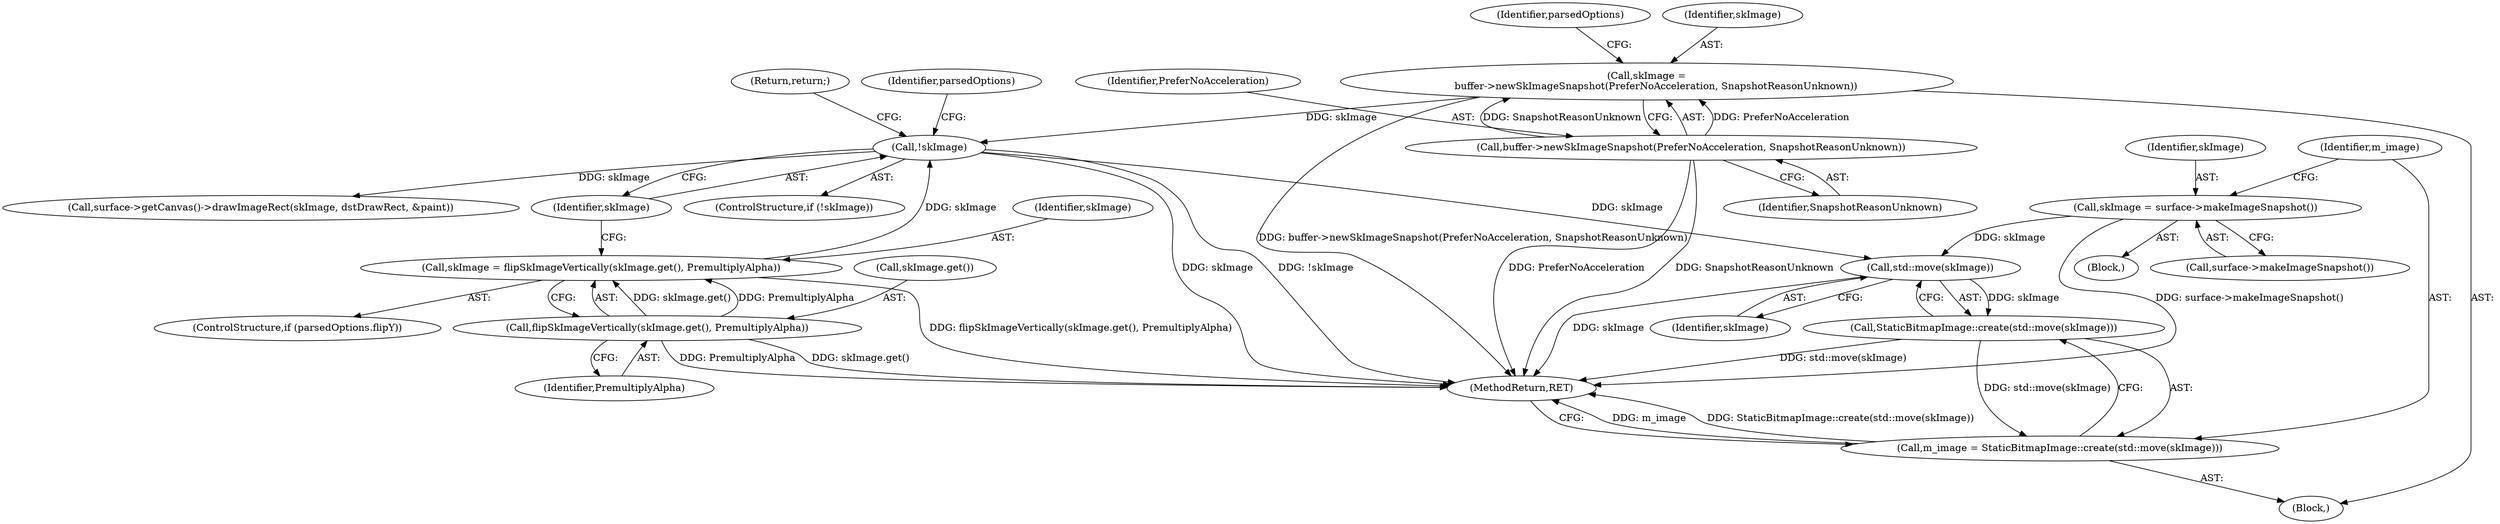 digraph "0_Chrome_d59a4441697f6253e7dc3f7ae5caad6e5fd2c778@API" {
"1000592" [label="(Call,std::move(skImage))"];
"1000586" [label="(Call,skImage = surface->makeImageSnapshot())"];
"1000544" [label="(Call,!skImage)"];
"1000529" [label="(Call,skImage =\n      buffer->newSkImageSnapshot(PreferNoAcceleration, SnapshotReasonUnknown))"];
"1000531" [label="(Call,buffer->newSkImageSnapshot(PreferNoAcceleration, SnapshotReasonUnknown))"];
"1000538" [label="(Call,skImage = flipSkImageVertically(skImage.get(), PremultiplyAlpha))"];
"1000540" [label="(Call,flipSkImageVertically(skImage.get(), PremultiplyAlpha))"];
"1000591" [label="(Call,StaticBitmapImage::create(std::move(skImage)))"];
"1000589" [label="(Call,m_image = StaticBitmapImage::create(std::move(skImage)))"];
"1000586" [label="(Call,skImage = surface->makeImageSnapshot())"];
"1000589" [label="(Call,m_image = StaticBitmapImage::create(std::move(skImage)))"];
"1000590" [label="(Identifier,m_image)"];
"1000532" [label="(Identifier,PreferNoAcceleration)"];
"1000581" [label="(Call,surface->getCanvas()->drawImageRect(skImage, dstDrawRect, &paint))"];
"1000542" [label="(Identifier,PremultiplyAlpha)"];
"1000592" [label="(Call,std::move(skImage))"];
"1000541" [label="(Call,skImage.get())"];
"1000544" [label="(Call,!skImage)"];
"1000551" [label="(Block,)"];
"1000534" [label="(ControlStructure,if (parsedOptions.flipY))"];
"1000591" [label="(Call,StaticBitmapImage::create(std::move(skImage)))"];
"1000545" [label="(Identifier,skImage)"];
"1000536" [label="(Identifier,parsedOptions)"];
"1000546" [label="(Return,return;)"];
"1000538" [label="(Call,skImage = flipSkImageVertically(skImage.get(), PremultiplyAlpha))"];
"1000594" [label="(MethodReturn,RET)"];
"1000531" [label="(Call,buffer->newSkImageSnapshot(PreferNoAcceleration, SnapshotReasonUnknown))"];
"1000530" [label="(Identifier,skImage)"];
"1000543" [label="(ControlStructure,if (!skImage))"];
"1000587" [label="(Identifier,skImage)"];
"1000588" [label="(Call,surface->makeImageSnapshot())"];
"1000539" [label="(Identifier,skImage)"];
"1000549" [label="(Identifier,parsedOptions)"];
"1000104" [label="(Block,)"];
"1000533" [label="(Identifier,SnapshotReasonUnknown)"];
"1000593" [label="(Identifier,skImage)"];
"1000540" [label="(Call,flipSkImageVertically(skImage.get(), PremultiplyAlpha))"];
"1000529" [label="(Call,skImage =\n      buffer->newSkImageSnapshot(PreferNoAcceleration, SnapshotReasonUnknown))"];
"1000592" -> "1000591"  [label="AST: "];
"1000592" -> "1000593"  [label="CFG: "];
"1000593" -> "1000592"  [label="AST: "];
"1000591" -> "1000592"  [label="CFG: "];
"1000592" -> "1000594"  [label="DDG: skImage"];
"1000592" -> "1000591"  [label="DDG: skImage"];
"1000586" -> "1000592"  [label="DDG: skImage"];
"1000544" -> "1000592"  [label="DDG: skImage"];
"1000586" -> "1000551"  [label="AST: "];
"1000586" -> "1000588"  [label="CFG: "];
"1000587" -> "1000586"  [label="AST: "];
"1000588" -> "1000586"  [label="AST: "];
"1000590" -> "1000586"  [label="CFG: "];
"1000586" -> "1000594"  [label="DDG: surface->makeImageSnapshot()"];
"1000544" -> "1000543"  [label="AST: "];
"1000544" -> "1000545"  [label="CFG: "];
"1000545" -> "1000544"  [label="AST: "];
"1000546" -> "1000544"  [label="CFG: "];
"1000549" -> "1000544"  [label="CFG: "];
"1000544" -> "1000594"  [label="DDG: skImage"];
"1000544" -> "1000594"  [label="DDG: !skImage"];
"1000529" -> "1000544"  [label="DDG: skImage"];
"1000538" -> "1000544"  [label="DDG: skImage"];
"1000544" -> "1000581"  [label="DDG: skImage"];
"1000529" -> "1000104"  [label="AST: "];
"1000529" -> "1000531"  [label="CFG: "];
"1000530" -> "1000529"  [label="AST: "];
"1000531" -> "1000529"  [label="AST: "];
"1000536" -> "1000529"  [label="CFG: "];
"1000529" -> "1000594"  [label="DDG: buffer->newSkImageSnapshot(PreferNoAcceleration, SnapshotReasonUnknown)"];
"1000531" -> "1000529"  [label="DDG: PreferNoAcceleration"];
"1000531" -> "1000529"  [label="DDG: SnapshotReasonUnknown"];
"1000531" -> "1000533"  [label="CFG: "];
"1000532" -> "1000531"  [label="AST: "];
"1000533" -> "1000531"  [label="AST: "];
"1000531" -> "1000594"  [label="DDG: SnapshotReasonUnknown"];
"1000531" -> "1000594"  [label="DDG: PreferNoAcceleration"];
"1000538" -> "1000534"  [label="AST: "];
"1000538" -> "1000540"  [label="CFG: "];
"1000539" -> "1000538"  [label="AST: "];
"1000540" -> "1000538"  [label="AST: "];
"1000545" -> "1000538"  [label="CFG: "];
"1000538" -> "1000594"  [label="DDG: flipSkImageVertically(skImage.get(), PremultiplyAlpha)"];
"1000540" -> "1000538"  [label="DDG: skImage.get()"];
"1000540" -> "1000538"  [label="DDG: PremultiplyAlpha"];
"1000540" -> "1000542"  [label="CFG: "];
"1000541" -> "1000540"  [label="AST: "];
"1000542" -> "1000540"  [label="AST: "];
"1000540" -> "1000594"  [label="DDG: PremultiplyAlpha"];
"1000540" -> "1000594"  [label="DDG: skImage.get()"];
"1000591" -> "1000589"  [label="AST: "];
"1000589" -> "1000591"  [label="CFG: "];
"1000591" -> "1000594"  [label="DDG: std::move(skImage)"];
"1000591" -> "1000589"  [label="DDG: std::move(skImage)"];
"1000589" -> "1000104"  [label="AST: "];
"1000590" -> "1000589"  [label="AST: "];
"1000594" -> "1000589"  [label="CFG: "];
"1000589" -> "1000594"  [label="DDG: m_image"];
"1000589" -> "1000594"  [label="DDG: StaticBitmapImage::create(std::move(skImage))"];
}
